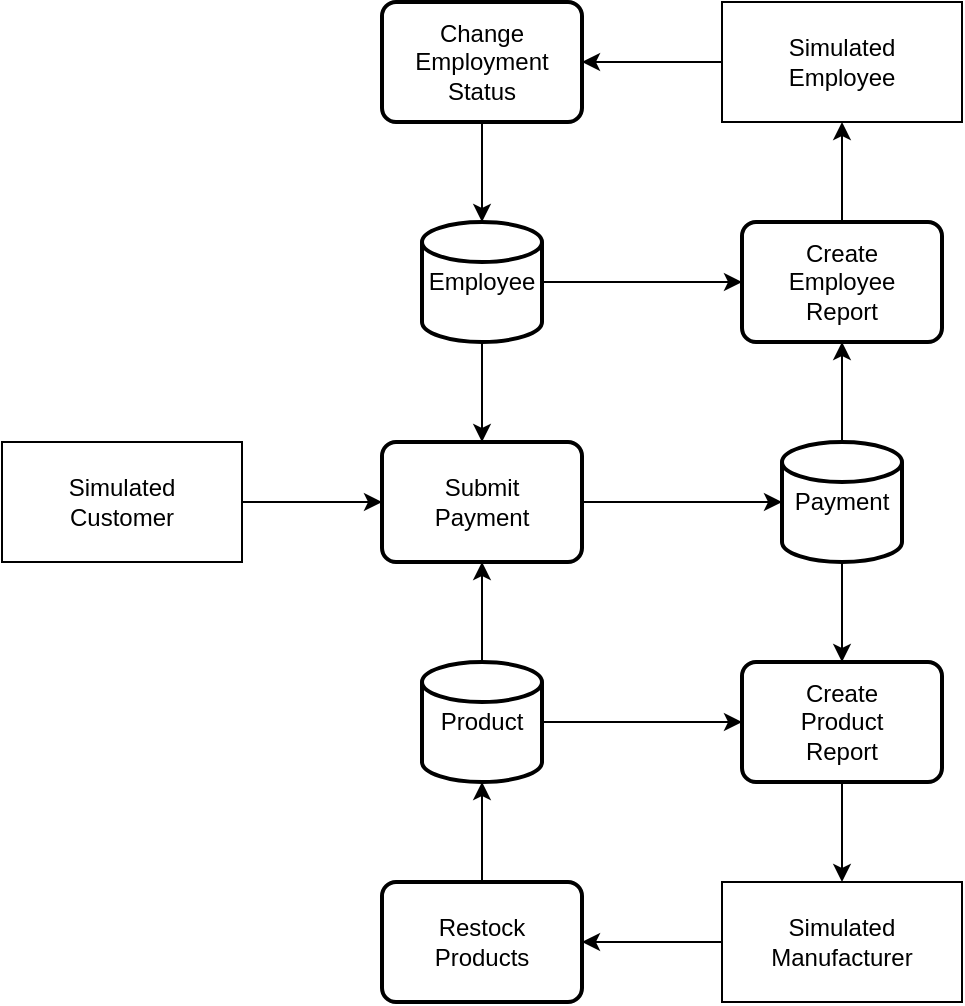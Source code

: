 <mxfile version="14.7.2" type="device"><diagram id="Kmg-iC8G6wogmolH4jCy" name="Page-1"><mxGraphModel dx="1447" dy="750" grid="1" gridSize="10" guides="1" tooltips="1" connect="1" arrows="1" fold="1" page="1" pageScale="1" pageWidth="850" pageHeight="1100" math="0" shadow="0"><root><mxCell id="0"/><mxCell id="1" parent="0"/><mxCell id="ftZeV2ZKH-eOFGAsmcJ6-14" value="" style="edgeStyle=orthogonalEdgeStyle;rounded=0;orthogonalLoop=1;jettySize=auto;html=1;" edge="1" parent="1" source="ftZeV2ZKH-eOFGAsmcJ6-1" target="ftZeV2ZKH-eOFGAsmcJ6-13"><mxGeometry relative="1" as="geometry"/></mxCell><mxCell id="ftZeV2ZKH-eOFGAsmcJ6-1" value="Simulated&lt;br&gt;Customer" style="rounded=0;whiteSpace=wrap;html=1;" vertex="1" parent="1"><mxGeometry x="185" y="290" width="120" height="60" as="geometry"/></mxCell><mxCell id="ftZeV2ZKH-eOFGAsmcJ6-30" value="" style="edgeStyle=orthogonalEdgeStyle;rounded=0;orthogonalLoop=1;jettySize=auto;html=1;" edge="1" parent="1" source="ftZeV2ZKH-eOFGAsmcJ6-3" target="ftZeV2ZKH-eOFGAsmcJ6-26"><mxGeometry relative="1" as="geometry"/></mxCell><mxCell id="ftZeV2ZKH-eOFGAsmcJ6-3" value="Simulated&lt;br&gt;Employee" style="rounded=0;whiteSpace=wrap;html=1;" vertex="1" parent="1"><mxGeometry x="545" y="70" width="120" height="60" as="geometry"/></mxCell><mxCell id="ftZeV2ZKH-eOFGAsmcJ6-16" value="" style="edgeStyle=orthogonalEdgeStyle;rounded=0;orthogonalLoop=1;jettySize=auto;html=1;" edge="1" parent="1" source="ftZeV2ZKH-eOFGAsmcJ6-5" target="ftZeV2ZKH-eOFGAsmcJ6-13"><mxGeometry relative="1" as="geometry"/></mxCell><mxCell id="ftZeV2ZKH-eOFGAsmcJ6-22" value="" style="edgeStyle=orthogonalEdgeStyle;rounded=0;orthogonalLoop=1;jettySize=auto;html=1;" edge="1" parent="1" source="ftZeV2ZKH-eOFGAsmcJ6-5" target="ftZeV2ZKH-eOFGAsmcJ6-21"><mxGeometry relative="1" as="geometry"/></mxCell><mxCell id="ftZeV2ZKH-eOFGAsmcJ6-5" value="Product" style="strokeWidth=2;html=1;shape=mxgraph.flowchart.database;whiteSpace=wrap;" vertex="1" parent="1"><mxGeometry x="395" y="400" width="60" height="60" as="geometry"/></mxCell><mxCell id="ftZeV2ZKH-eOFGAsmcJ6-23" value="" style="edgeStyle=orthogonalEdgeStyle;rounded=0;orthogonalLoop=1;jettySize=auto;html=1;" edge="1" parent="1" source="ftZeV2ZKH-eOFGAsmcJ6-6" target="ftZeV2ZKH-eOFGAsmcJ6-21"><mxGeometry relative="1" as="geometry"/></mxCell><mxCell id="ftZeV2ZKH-eOFGAsmcJ6-27" value="" style="edgeStyle=orthogonalEdgeStyle;rounded=0;orthogonalLoop=1;jettySize=auto;html=1;" edge="1" parent="1" source="ftZeV2ZKH-eOFGAsmcJ6-6" target="ftZeV2ZKH-eOFGAsmcJ6-25"><mxGeometry relative="1" as="geometry"/></mxCell><mxCell id="ftZeV2ZKH-eOFGAsmcJ6-6" value="Payment" style="strokeWidth=2;html=1;shape=mxgraph.flowchart.database;whiteSpace=wrap;" vertex="1" parent="1"><mxGeometry x="575" y="290" width="60" height="60" as="geometry"/></mxCell><mxCell id="ftZeV2ZKH-eOFGAsmcJ6-15" value="" style="edgeStyle=orthogonalEdgeStyle;rounded=0;orthogonalLoop=1;jettySize=auto;html=1;" edge="1" parent="1" source="ftZeV2ZKH-eOFGAsmcJ6-7" target="ftZeV2ZKH-eOFGAsmcJ6-13"><mxGeometry relative="1" as="geometry"/></mxCell><mxCell id="ftZeV2ZKH-eOFGAsmcJ6-29" value="" style="edgeStyle=orthogonalEdgeStyle;rounded=0;orthogonalLoop=1;jettySize=auto;html=1;" edge="1" parent="1" source="ftZeV2ZKH-eOFGAsmcJ6-7" target="ftZeV2ZKH-eOFGAsmcJ6-25"><mxGeometry relative="1" as="geometry"/></mxCell><mxCell id="ftZeV2ZKH-eOFGAsmcJ6-7" value="Employee" style="strokeWidth=2;html=1;shape=mxgraph.flowchart.database;whiteSpace=wrap;" vertex="1" parent="1"><mxGeometry x="395" y="180" width="60" height="60" as="geometry"/></mxCell><mxCell id="ftZeV2ZKH-eOFGAsmcJ6-20" value="" style="edgeStyle=orthogonalEdgeStyle;rounded=0;orthogonalLoop=1;jettySize=auto;html=1;" edge="1" parent="1" source="ftZeV2ZKH-eOFGAsmcJ6-12" target="ftZeV2ZKH-eOFGAsmcJ6-18"><mxGeometry relative="1" as="geometry"/></mxCell><mxCell id="ftZeV2ZKH-eOFGAsmcJ6-12" value="Simulated&lt;br&gt;Manufacturer" style="rounded=0;whiteSpace=wrap;html=1;" vertex="1" parent="1"><mxGeometry x="545" y="510" width="120" height="60" as="geometry"/></mxCell><mxCell id="ftZeV2ZKH-eOFGAsmcJ6-17" value="" style="edgeStyle=orthogonalEdgeStyle;rounded=0;orthogonalLoop=1;jettySize=auto;html=1;" edge="1" parent="1" source="ftZeV2ZKH-eOFGAsmcJ6-13" target="ftZeV2ZKH-eOFGAsmcJ6-6"><mxGeometry relative="1" as="geometry"/></mxCell><mxCell id="ftZeV2ZKH-eOFGAsmcJ6-13" value="Submit&lt;br&gt;Payment" style="rounded=1;whiteSpace=wrap;html=1;absoluteArcSize=1;arcSize=14;strokeWidth=2;" vertex="1" parent="1"><mxGeometry x="375" y="290" width="100" height="60" as="geometry"/></mxCell><mxCell id="ftZeV2ZKH-eOFGAsmcJ6-19" value="" style="edgeStyle=orthogonalEdgeStyle;rounded=0;orthogonalLoop=1;jettySize=auto;html=1;" edge="1" parent="1" source="ftZeV2ZKH-eOFGAsmcJ6-18" target="ftZeV2ZKH-eOFGAsmcJ6-5"><mxGeometry relative="1" as="geometry"/></mxCell><mxCell id="ftZeV2ZKH-eOFGAsmcJ6-18" value="Restock&lt;br&gt;Products" style="rounded=1;whiteSpace=wrap;html=1;absoluteArcSize=1;arcSize=14;strokeWidth=2;" vertex="1" parent="1"><mxGeometry x="375" y="510" width="100" height="60" as="geometry"/></mxCell><mxCell id="ftZeV2ZKH-eOFGAsmcJ6-24" value="" style="edgeStyle=orthogonalEdgeStyle;rounded=0;orthogonalLoop=1;jettySize=auto;html=1;" edge="1" parent="1" source="ftZeV2ZKH-eOFGAsmcJ6-21" target="ftZeV2ZKH-eOFGAsmcJ6-12"><mxGeometry relative="1" as="geometry"/></mxCell><mxCell id="ftZeV2ZKH-eOFGAsmcJ6-21" value="Create&lt;br&gt;Product&lt;br&gt;Report" style="rounded=1;whiteSpace=wrap;html=1;absoluteArcSize=1;arcSize=14;strokeWidth=2;" vertex="1" parent="1"><mxGeometry x="555" y="400" width="100" height="60" as="geometry"/></mxCell><mxCell id="ftZeV2ZKH-eOFGAsmcJ6-28" value="" style="edgeStyle=orthogonalEdgeStyle;rounded=0;orthogonalLoop=1;jettySize=auto;html=1;" edge="1" parent="1" source="ftZeV2ZKH-eOFGAsmcJ6-25" target="ftZeV2ZKH-eOFGAsmcJ6-3"><mxGeometry relative="1" as="geometry"/></mxCell><mxCell id="ftZeV2ZKH-eOFGAsmcJ6-25" value="Create&lt;br&gt;Employee&lt;br&gt;Report" style="rounded=1;whiteSpace=wrap;html=1;absoluteArcSize=1;arcSize=14;strokeWidth=2;" vertex="1" parent="1"><mxGeometry x="555" y="180" width="100" height="60" as="geometry"/></mxCell><mxCell id="ftZeV2ZKH-eOFGAsmcJ6-31" value="" style="edgeStyle=orthogonalEdgeStyle;rounded=0;orthogonalLoop=1;jettySize=auto;html=1;" edge="1" parent="1" source="ftZeV2ZKH-eOFGAsmcJ6-26" target="ftZeV2ZKH-eOFGAsmcJ6-7"><mxGeometry relative="1" as="geometry"/></mxCell><mxCell id="ftZeV2ZKH-eOFGAsmcJ6-26" value="Change&lt;br&gt;Employment&lt;br&gt;Status" style="rounded=1;whiteSpace=wrap;html=1;absoluteArcSize=1;arcSize=14;strokeWidth=2;" vertex="1" parent="1"><mxGeometry x="375" y="70" width="100" height="60" as="geometry"/></mxCell></root></mxGraphModel></diagram></mxfile>